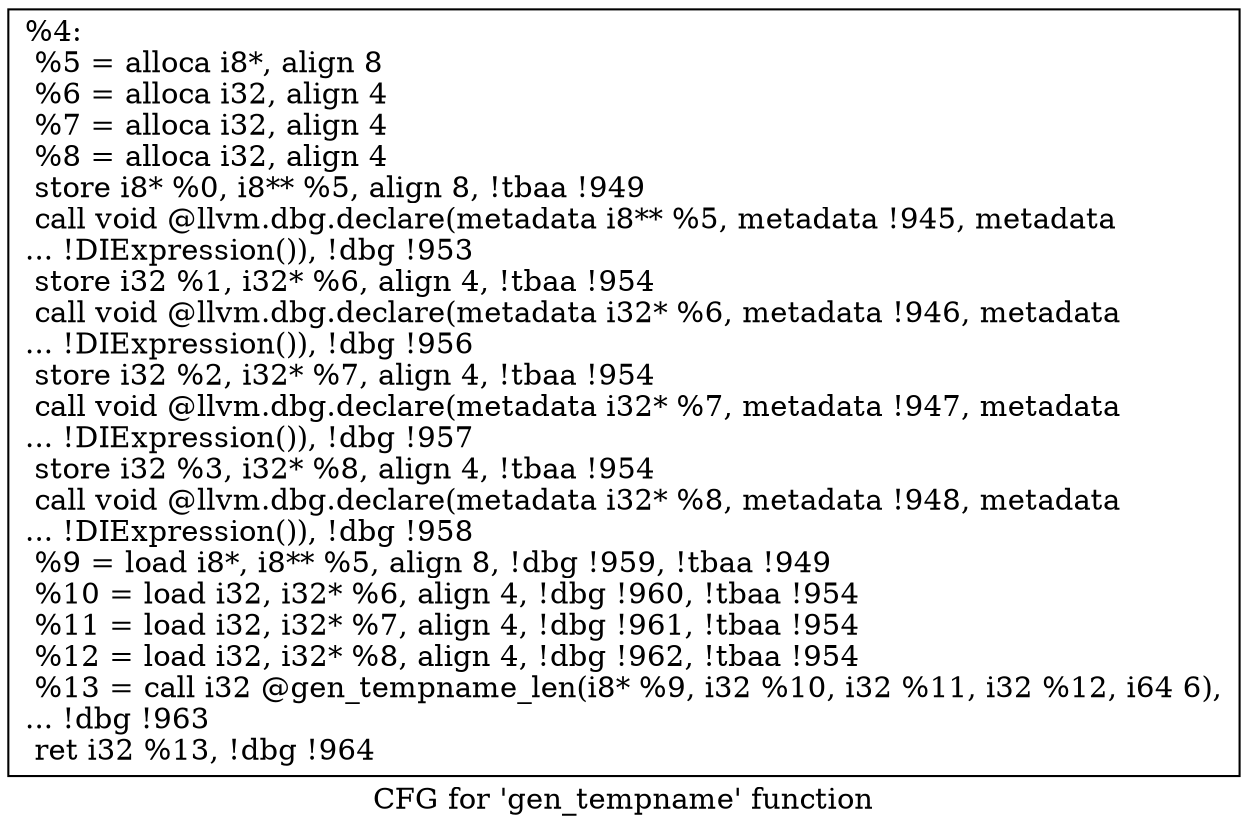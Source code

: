 digraph "CFG for 'gen_tempname' function" {
	label="CFG for 'gen_tempname' function";

	Node0x25b60d0 [shape=record,label="{%4:\l  %5 = alloca i8*, align 8\l  %6 = alloca i32, align 4\l  %7 = alloca i32, align 4\l  %8 = alloca i32, align 4\l  store i8* %0, i8** %5, align 8, !tbaa !949\l  call void @llvm.dbg.declare(metadata i8** %5, metadata !945, metadata\l... !DIExpression()), !dbg !953\l  store i32 %1, i32* %6, align 4, !tbaa !954\l  call void @llvm.dbg.declare(metadata i32* %6, metadata !946, metadata\l... !DIExpression()), !dbg !956\l  store i32 %2, i32* %7, align 4, !tbaa !954\l  call void @llvm.dbg.declare(metadata i32* %7, metadata !947, metadata\l... !DIExpression()), !dbg !957\l  store i32 %3, i32* %8, align 4, !tbaa !954\l  call void @llvm.dbg.declare(metadata i32* %8, metadata !948, metadata\l... !DIExpression()), !dbg !958\l  %9 = load i8*, i8** %5, align 8, !dbg !959, !tbaa !949\l  %10 = load i32, i32* %6, align 4, !dbg !960, !tbaa !954\l  %11 = load i32, i32* %7, align 4, !dbg !961, !tbaa !954\l  %12 = load i32, i32* %8, align 4, !dbg !962, !tbaa !954\l  %13 = call i32 @gen_tempname_len(i8* %9, i32 %10, i32 %11, i32 %12, i64 6),\l... !dbg !963\l  ret i32 %13, !dbg !964\l}"];
}
